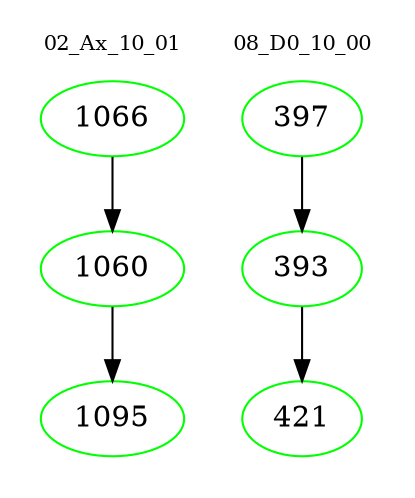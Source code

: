 digraph{
subgraph cluster_0 {
color = white
label = "02_Ax_10_01";
fontsize=10;
T0_1066 [label="1066", color="green"]
T0_1066 -> T0_1060 [color="black"]
T0_1060 [label="1060", color="green"]
T0_1060 -> T0_1095 [color="black"]
T0_1095 [label="1095", color="green"]
}
subgraph cluster_1 {
color = white
label = "08_D0_10_00";
fontsize=10;
T1_397 [label="397", color="green"]
T1_397 -> T1_393 [color="black"]
T1_393 [label="393", color="green"]
T1_393 -> T1_421 [color="black"]
T1_421 [label="421", color="green"]
}
}
